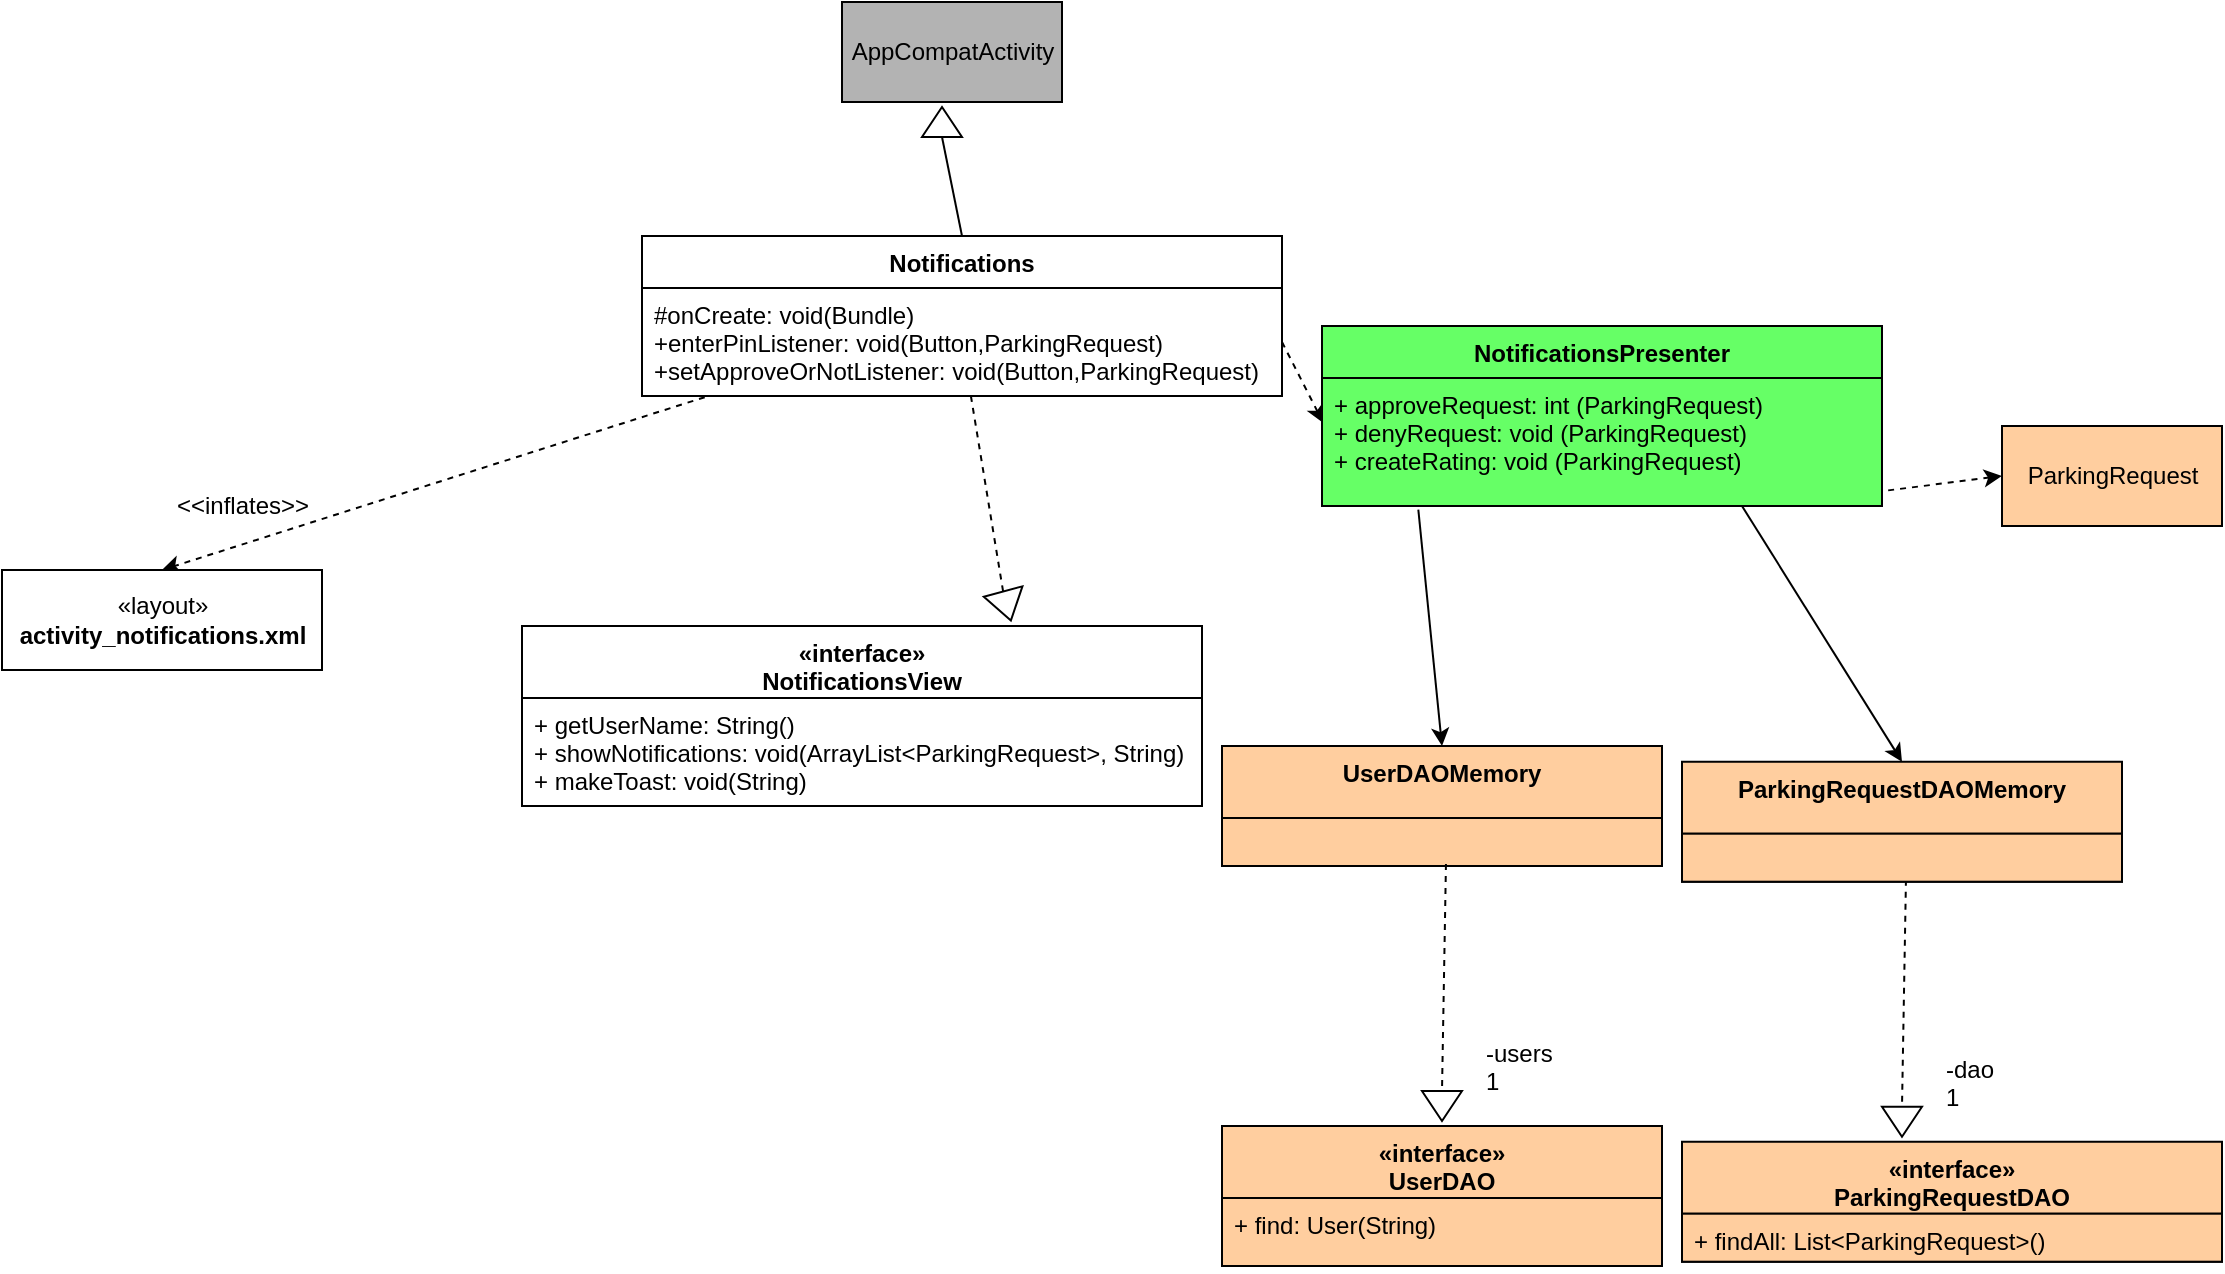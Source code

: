 <mxfile version="13.0.3" type="device"><diagram id="1Y4wrS8AodXY7w3HKGQ1" name="Page-1"><mxGraphModel dx="2272" dy="822" grid="1" gridSize="10" guides="1" tooltips="1" connect="1" arrows="1" fold="1" page="1" pageScale="1" pageWidth="850" pageHeight="1100" math="0" shadow="0"><root><mxCell id="0"/><mxCell id="1" parent="0"/><mxCell id="mn_6wpLkyLDVhrn9ztUi-1" value="AppCompatActivity" style="html=1;fillColor=#B3B3B3;strokeColor=#000000;" parent="1" vertex="1"><mxGeometry x="160" y="128" width="110" height="50" as="geometry"/></mxCell><mxCell id="mn_6wpLkyLDVhrn9ztUi-2" value="" style="triangle;whiteSpace=wrap;html=1;strokeColor=#000000;fillColor=#FFFFFF;rotation=-90;" parent="1" vertex="1"><mxGeometry x="202.5" y="178" width="15" height="20" as="geometry"/></mxCell><mxCell id="mn_6wpLkyLDVhrn9ztUi-3" value="" style="endArrow=none;html=1;entryX=0;entryY=0.5;entryDx=0;entryDy=0;exitX=0.5;exitY=0;exitDx=0;exitDy=0;" parent="1" source="mn_6wpLkyLDVhrn9ztUi-24" target="mn_6wpLkyLDVhrn9ztUi-2" edge="1"><mxGeometry width="50" height="50" relative="1" as="geometry"><mxPoint x="195" y="280" as="sourcePoint"/><mxPoint x="230" y="230" as="targetPoint"/></mxGeometry></mxCell><mxCell id="mn_6wpLkyLDVhrn9ztUi-4" value="" style="endArrow=classic;html=1;exitX=0.098;exitY=1.011;exitDx=0;exitDy=0;exitPerimeter=0;dashed=1;entryX=0.5;entryY=0;entryDx=0;entryDy=0;" parent="1" source="mn_6wpLkyLDVhrn9ztUi-25" target="mn_6wpLkyLDVhrn9ztUi-5" edge="1"><mxGeometry width="50" height="50" relative="1" as="geometry"><mxPoint x="120" y="450" as="sourcePoint"/><mxPoint x="90" y="440" as="targetPoint"/></mxGeometry></mxCell><mxCell id="mn_6wpLkyLDVhrn9ztUi-5" value="«layout»&lt;br&gt;&lt;b&gt;activity_notifications.xml&lt;/b&gt;" style="html=1;strokeColor=#000000;fillColor=#FFFFFF;" parent="1" vertex="1"><mxGeometry x="-260" y="412" width="160" height="50" as="geometry"/></mxCell><mxCell id="mn_6wpLkyLDVhrn9ztUi-6" value="" style="triangle;whiteSpace=wrap;html=1;strokeColor=#000000;fillColor=#FFFFFF;rotation=75;" parent="1" vertex="1"><mxGeometry x="235" y="420" width="15" height="20" as="geometry"/></mxCell><mxCell id="mn_6wpLkyLDVhrn9ztUi-7" value="" style="endArrow=none;html=1;entryX=0;entryY=0.5;entryDx=0;entryDy=0;dashed=1;" parent="1" source="mn_6wpLkyLDVhrn9ztUi-25" target="mn_6wpLkyLDVhrn9ztUi-6" edge="1"><mxGeometry width="50" height="50" relative="1" as="geometry"><mxPoint x="210" y="412.432" as="sourcePoint"/><mxPoint x="240" y="420" as="targetPoint"/></mxGeometry></mxCell><mxCell id="mn_6wpLkyLDVhrn9ztUi-8" value="" style="endArrow=classic;html=1;exitX=1;exitY=0.5;exitDx=0;exitDy=0;dashed=1;entryX=0.004;entryY=0.863;entryDx=0;entryDy=0;entryPerimeter=0;" parent="1" source="mn_6wpLkyLDVhrn9ztUi-25" edge="1"><mxGeometry width="50" height="50" relative="1" as="geometry"><mxPoint x="373.18" y="330.004" as="sourcePoint"/><mxPoint x="400.64" y="338.438" as="targetPoint"/></mxGeometry></mxCell><mxCell id="mn_6wpLkyLDVhrn9ztUi-9" value="NotificationsPresenter" style="swimlane;fontStyle=1;align=center;verticalAlign=top;childLayout=stackLayout;horizontal=1;startSize=26;horizontalStack=0;resizeParent=1;resizeParentMax=0;resizeLast=0;collapsible=1;marginBottom=0;strokeColor=#000000;fillColor=#66FF66;gradientColor=none;" parent="1" vertex="1"><mxGeometry x="400" y="290" width="280" height="90" as="geometry"/></mxCell><mxCell id="mn_6wpLkyLDVhrn9ztUi-10" value="+ approveRequest: int (ParkingRequest)&#10;+ denyRequest: void (ParkingRequest)&#10;+ createRating: void (ParkingRequest)" style="text;strokeColor=#000000;fillColor=#66FF66;align=left;verticalAlign=top;spacingLeft=4;spacingRight=4;overflow=hidden;rotatable=0;points=[[0,0.5],[1,0.5]];portConstraint=eastwest;gradientColor=none;" parent="mn_6wpLkyLDVhrn9ztUi-9" vertex="1"><mxGeometry y="26" width="280" height="64" as="geometry"/></mxCell><mxCell id="mn_6wpLkyLDVhrn9ztUi-11" value="" style="endArrow=classic;html=1;exitX=0.172;exitY=1.029;exitDx=0;exitDy=0;exitPerimeter=0;entryX=0.5;entryY=0;entryDx=0;entryDy=0;" parent="1" source="mn_6wpLkyLDVhrn9ztUi-10" target="mn_6wpLkyLDVhrn9ztUi-16" edge="1"><mxGeometry width="50" height="50" relative="1" as="geometry"><mxPoint x="440" y="450" as="sourcePoint"/><mxPoint x="420" y="470" as="targetPoint"/></mxGeometry></mxCell><mxCell id="mn_6wpLkyLDVhrn9ztUi-13" value="" style="endArrow=classic;html=1;exitX=1.011;exitY=0.878;exitDx=0;exitDy=0;dashed=1;entryX=0;entryY=0.5;entryDx=0;entryDy=0;exitPerimeter=0;" parent="1" source="mn_6wpLkyLDVhrn9ztUi-10" target="mn_6wpLkyLDVhrn9ztUi-15" edge="1"><mxGeometry width="50" height="50" relative="1" as="geometry"><mxPoint x="600" y="380" as="sourcePoint"/><mxPoint x="650" y="390" as="targetPoint"/></mxGeometry></mxCell><mxCell id="mn_6wpLkyLDVhrn9ztUi-15" value="ParkingRequest" style="html=1;strokeColor=#000000;fillColor=#FFCE9F;gradientColor=none;" parent="1" vertex="1"><mxGeometry x="740" y="340" width="110" height="50" as="geometry"/></mxCell><mxCell id="mn_6wpLkyLDVhrn9ztUi-16" value="UserDAOMemory&#10;" style="swimlane;fontStyle=1;align=center;verticalAlign=top;childLayout=stackLayout;horizontal=1;startSize=36;horizontalStack=0;resizeParent=1;resizeParentMax=0;resizeLast=0;collapsible=1;marginBottom=0;strokeColor=#000000;fillColor=#FFCE9F;gradientColor=none;" parent="1" vertex="1"><mxGeometry x="350" y="500" width="220" height="60" as="geometry"><mxRectangle x="360" y="590" width="120" height="70" as="alternateBounds"/></mxGeometry></mxCell><mxCell id="mn_6wpLkyLDVhrn9ztUi-17" value="" style="text;strokeColor=#000000;fillColor=#FFCE9F;align=left;verticalAlign=top;spacingLeft=4;spacingRight=4;overflow=hidden;rotatable=0;points=[[0,0.5],[1,0.5]];portConstraint=eastwest;" parent="mn_6wpLkyLDVhrn9ztUi-16" vertex="1"><mxGeometry y="36" width="220" height="24" as="geometry"/></mxCell><mxCell id="mn_6wpLkyLDVhrn9ztUi-18" value="«interface»&#10;UserDAO&#10;" style="swimlane;fontStyle=1;align=center;verticalAlign=top;childLayout=stackLayout;horizontal=1;startSize=36;horizontalStack=0;resizeParent=1;resizeParentMax=0;resizeLast=0;collapsible=1;marginBottom=0;strokeColor=#000000;fillColor=#FFCE9F;gradientColor=none;" parent="1" vertex="1"><mxGeometry x="350" y="690" width="220" height="70" as="geometry"><mxRectangle x="360" y="590" width="120" height="70" as="alternateBounds"/></mxGeometry></mxCell><mxCell id="mn_6wpLkyLDVhrn9ztUi-19" value="+ find: User(String)" style="text;strokeColor=#000000;fillColor=#FFCE9F;align=left;verticalAlign=top;spacingLeft=4;spacingRight=4;overflow=hidden;rotatable=0;points=[[0,0.5],[1,0.5]];portConstraint=eastwest;" parent="mn_6wpLkyLDVhrn9ztUi-18" vertex="1"><mxGeometry y="36" width="220" height="34" as="geometry"/></mxCell><mxCell id="mn_6wpLkyLDVhrn9ztUi-20" value="" style="triangle;whiteSpace=wrap;html=1;strokeColor=#000000;fillColor=#FFFFFF;rotation=90;" parent="1" vertex="1"><mxGeometry x="452.5" y="670" width="15" height="20" as="geometry"/></mxCell><mxCell id="mn_6wpLkyLDVhrn9ztUi-21" value="" style="endArrow=none;html=1;entryX=0;entryY=0.5;entryDx=0;entryDy=0;dashed=1;exitX=0.509;exitY=0.958;exitDx=0;exitDy=0;exitPerimeter=0;" parent="1" source="mn_6wpLkyLDVhrn9ztUi-17" target="mn_6wpLkyLDVhrn9ztUi-20" edge="1"><mxGeometry width="50" height="50" relative="1" as="geometry"><mxPoint x="264.064" y="610" as="sourcePoint"/><mxPoint x="297.5" y="680" as="targetPoint"/></mxGeometry></mxCell><mxCell id="mn_6wpLkyLDVhrn9ztUi-22" value="&amp;lt;&amp;lt;inflates&amp;gt;&amp;gt;" style="text;html=1;align=center;verticalAlign=middle;resizable=0;points=[];autosize=1;" parent="1" vertex="1"><mxGeometry x="-180" y="370" width="80" height="20" as="geometry"/></mxCell><mxCell id="mn_6wpLkyLDVhrn9ztUi-23" value="-users&lt;br&gt;1" style="text;html=1;" parent="1" vertex="1"><mxGeometry x="480" y="640" width="50" height="30" as="geometry"/></mxCell><mxCell id="mn_6wpLkyLDVhrn9ztUi-24" value="Notifications" style="swimlane;fontStyle=1;align=center;verticalAlign=top;childLayout=stackLayout;horizontal=1;startSize=26;horizontalStack=0;resizeParent=1;resizeParentMax=0;resizeLast=0;collapsible=1;marginBottom=0;strokeColor=#000000;fillColor=#FFFFFF;" parent="1" vertex="1"><mxGeometry x="60" y="245" width="320" height="80" as="geometry"/></mxCell><mxCell id="mn_6wpLkyLDVhrn9ztUi-25" value="#onCreate: void(Bundle)&#10;+enterPinListener: void(Button,ParkingRequest)&#10;+setApproveOrNotListener: void(Button,ParkingRequest)" style="text;strokeColor=none;fillColor=none;align=left;verticalAlign=top;spacingLeft=4;spacingRight=4;overflow=hidden;rotatable=0;points=[[0,0.5],[1,0.5]];portConstraint=eastwest;" parent="mn_6wpLkyLDVhrn9ztUi-24" vertex="1"><mxGeometry y="26" width="320" height="54" as="geometry"/></mxCell><mxCell id="mn_6wpLkyLDVhrn9ztUi-26" value="" style="endArrow=classic;html=1;exitX=0.75;exitY=1;exitDx=0;exitDy=0;entryX=0.5;entryY=0;entryDx=0;entryDy=0;" parent="1" source="mn_6wpLkyLDVhrn9ztUi-9" target="mn_6wpLkyLDVhrn9ztUi-30" edge="1"><mxGeometry width="50" height="50" relative="1" as="geometry"><mxPoint x="678.16" y="399.996" as="sourcePoint"/><mxPoint x="650" y="477.85" as="targetPoint"/></mxGeometry></mxCell><mxCell id="mn_6wpLkyLDVhrn9ztUi-27" value="" style="triangle;whiteSpace=wrap;html=1;strokeColor=#000000;fillColor=#FFFFFF;rotation=90;" parent="1" vertex="1"><mxGeometry x="682.5" y="677.85" width="15" height="20" as="geometry"/></mxCell><mxCell id="mn_6wpLkyLDVhrn9ztUi-28" value="" style="endArrow=none;html=1;entryX=0;entryY=0.5;entryDx=0;entryDy=0;dashed=1;exitX=0.509;exitY=0.958;exitDx=0;exitDy=0;exitPerimeter=0;" parent="1" source="mn_6wpLkyLDVhrn9ztUi-31" target="mn_6wpLkyLDVhrn9ztUi-27" edge="1"><mxGeometry width="50" height="50" relative="1" as="geometry"><mxPoint x="494.064" y="617.85" as="sourcePoint"/><mxPoint x="527.5" y="687.85" as="targetPoint"/></mxGeometry></mxCell><mxCell id="mn_6wpLkyLDVhrn9ztUi-29" value="-dao&lt;br&gt;1" style="text;html=1;" parent="1" vertex="1"><mxGeometry x="710" y="647.85" width="50" height="30" as="geometry"/></mxCell><mxCell id="mn_6wpLkyLDVhrn9ztUi-30" value="ParkingRequestDAOMemory&#10;" style="swimlane;fontStyle=1;align=center;verticalAlign=top;childLayout=stackLayout;horizontal=1;startSize=36;horizontalStack=0;resizeParent=1;resizeParentMax=0;resizeLast=0;collapsible=1;marginBottom=0;strokeColor=#000000;fillColor=#FFCE9F;gradientColor=none;" parent="1" vertex="1"><mxGeometry x="580" y="507.85" width="220" height="60" as="geometry"><mxRectangle x="360" y="590" width="120" height="70" as="alternateBounds"/></mxGeometry></mxCell><mxCell id="mn_6wpLkyLDVhrn9ztUi-31" value="" style="text;strokeColor=#000000;fillColor=#FFCE9F;align=left;verticalAlign=top;spacingLeft=4;spacingRight=4;overflow=hidden;rotatable=0;points=[[0,0.5],[1,0.5]];portConstraint=eastwest;" parent="mn_6wpLkyLDVhrn9ztUi-30" vertex="1"><mxGeometry y="36" width="220" height="24" as="geometry"/></mxCell><mxCell id="mn_6wpLkyLDVhrn9ztUi-32" value="«interface»&#10;ParkingRequestDAO&#10;" style="swimlane;fontStyle=1;align=center;verticalAlign=top;childLayout=stackLayout;horizontal=1;startSize=36;horizontalStack=0;resizeParent=1;resizeParentMax=0;resizeLast=0;collapsible=1;marginBottom=0;strokeColor=#000000;fillColor=#FFCE9F;gradientColor=none;" parent="1" vertex="1"><mxGeometry x="580" y="697.85" width="270" height="60" as="geometry"><mxRectangle x="360" y="590" width="120" height="70" as="alternateBounds"/></mxGeometry></mxCell><mxCell id="mn_6wpLkyLDVhrn9ztUi-33" value="+ findAll: List&lt;ParkingRequest&gt;()" style="text;strokeColor=#000000;fillColor=#FFCE9F;align=left;verticalAlign=top;spacingLeft=4;spacingRight=4;overflow=hidden;rotatable=0;points=[[0,0.5],[1,0.5]];portConstraint=eastwest;" parent="mn_6wpLkyLDVhrn9ztUi-32" vertex="1"><mxGeometry y="36" width="270" height="24" as="geometry"/></mxCell><mxCell id="mn_6wpLkyLDVhrn9ztUi-34" value="«interface»&#10;NotificationsView&#10;" style="swimlane;fontStyle=1;align=center;verticalAlign=top;childLayout=stackLayout;horizontal=1;startSize=36;horizontalStack=0;resizeParent=1;resizeParentMax=0;resizeLast=0;collapsible=1;marginBottom=0;" parent="1" vertex="1"><mxGeometry y="440" width="340" height="90" as="geometry"><mxRectangle x="360" y="590" width="120" height="70" as="alternateBounds"/></mxGeometry></mxCell><mxCell id="mn_6wpLkyLDVhrn9ztUi-35" value="+ getUserName: String()&#10;+ showNotifications: void(ArrayList&lt;ParkingRequest&gt;, String)&#10;+ makeToast: void(String)" style="text;align=left;verticalAlign=top;spacingLeft=4;spacingRight=4;overflow=hidden;rotatable=0;points=[[0,0.5],[1,0.5]];portConstraint=eastwest;" parent="mn_6wpLkyLDVhrn9ztUi-34" vertex="1"><mxGeometry y="36" width="340" height="54" as="geometry"/></mxCell></root></mxGraphModel></diagram></mxfile>